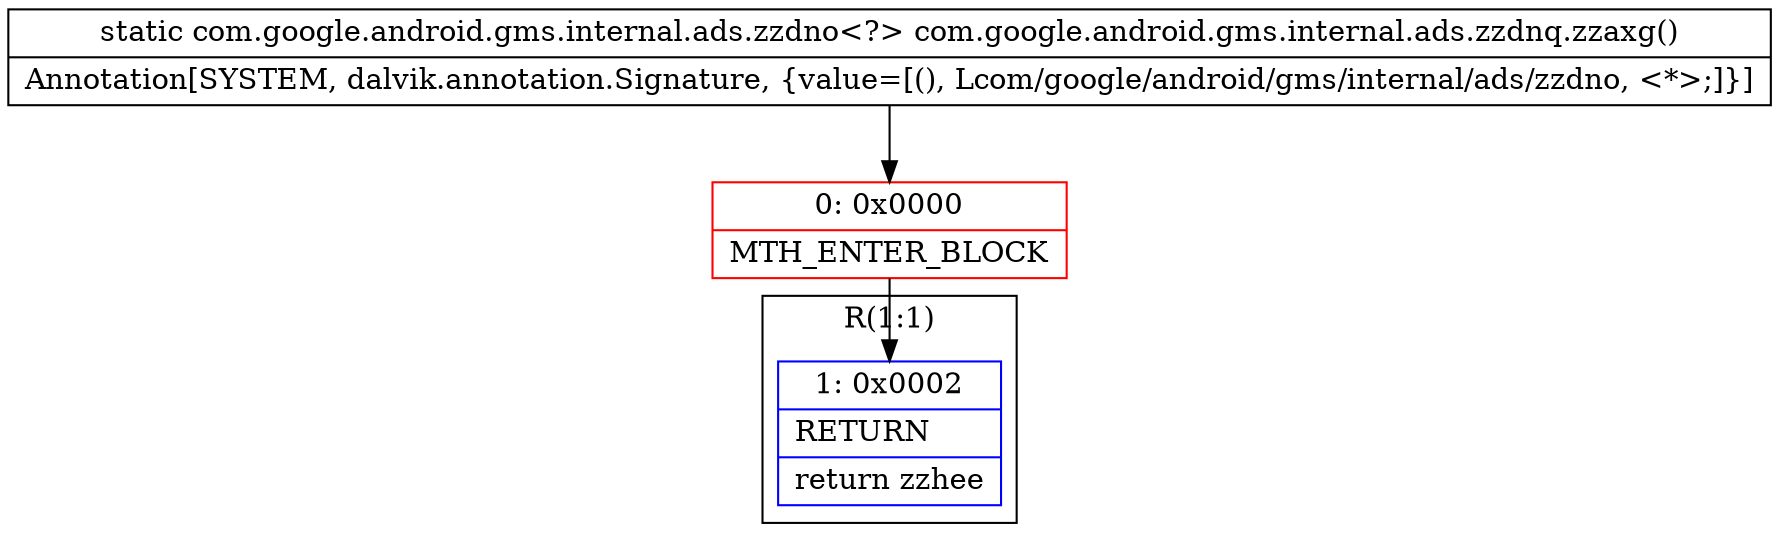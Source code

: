 digraph "CFG forcom.google.android.gms.internal.ads.zzdnq.zzaxg()Lcom\/google\/android\/gms\/internal\/ads\/zzdno;" {
subgraph cluster_Region_1587546919 {
label = "R(1:1)";
node [shape=record,color=blue];
Node_1 [shape=record,label="{1\:\ 0x0002|RETURN\l|return zzhee\l}"];
}
Node_0 [shape=record,color=red,label="{0\:\ 0x0000|MTH_ENTER_BLOCK\l}"];
MethodNode[shape=record,label="{static com.google.android.gms.internal.ads.zzdno\<?\> com.google.android.gms.internal.ads.zzdnq.zzaxg()  | Annotation[SYSTEM, dalvik.annotation.Signature, \{value=[(), Lcom\/google\/android\/gms\/internal\/ads\/zzdno, \<*\>;]\}]\l}"];
MethodNode -> Node_0;
Node_0 -> Node_1;
}

